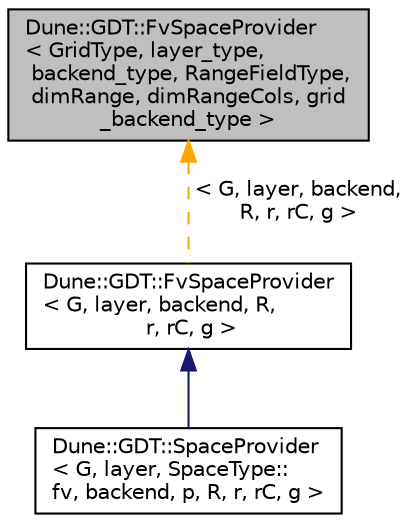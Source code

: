digraph "Dune::GDT::FvSpaceProvider&lt; GridType, layer_type, backend_type, RangeFieldType, dimRange, dimRangeCols, grid_backend_type &gt;"
{
  edge [fontname="Helvetica",fontsize="10",labelfontname="Helvetica",labelfontsize="10"];
  node [fontname="Helvetica",fontsize="10",shape=record];
  Node1 [label="Dune::GDT::FvSpaceProvider\l\< GridType, layer_type,\l backend_type, RangeFieldType,\l dimRange, dimRangeCols, grid\l_backend_type \>",height=0.2,width=0.4,color="black", fillcolor="grey75", style="filled", fontcolor="black"];
  Node1 -> Node2 [dir="back",color="orange",fontsize="10",style="dashed",label=" \< G, layer, backend,\l R, r, rC, g \>" ,fontname="Helvetica"];
  Node2 [label="Dune::GDT::FvSpaceProvider\l\< G, layer, backend, R,\l r, rC, g \>",height=0.2,width=0.4,color="black", fillcolor="white", style="filled",URL="$a00170.html"];
  Node2 -> Node3 [dir="back",color="midnightblue",fontsize="10",style="solid",fontname="Helvetica"];
  Node3 [label="Dune::GDT::SpaceProvider\l\< G, layer, SpaceType::\lfv, backend, p, R, r, rC, g \>",height=0.2,width=0.4,color="black", fillcolor="white", style="filled",URL="$a00486.html"];
}
